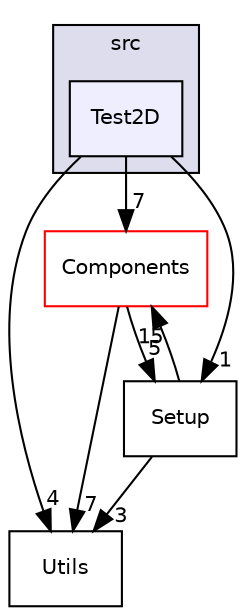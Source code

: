 digraph "Test2D" {
  bgcolor=transparent;
  compound=true
  node [ fontsize="10", fontname="Helvetica"];
  edge [ labelfontsize="10", labelfontname="Helvetica"];
  subgraph clusterdir_68267d1309a1af8e8297ef4c3efbcdba {
    graph [ bgcolor="#ddddee", pencolor="black", label="src" fontname="Helvetica", fontsize="10", URL="dir_68267d1309a1af8e8297ef4c3efbcdba.html"]
  dir_36bba9d037daf0d79b2be41854312f76 [shape=box, label="Test2D", style="filled", fillcolor="#eeeeff", pencolor="black", URL="dir_36bba9d037daf0d79b2be41854312f76.html"];
  }
  dir_a7363e98f9e0bdd87618633653859815 [shape=box label="Utils" URL="dir_a7363e98f9e0bdd87618633653859815.html"];
  dir_c610c8504d46288da7634b3c0b18263f [shape=box label="Components" color="red" URL="dir_c610c8504d46288da7634b3c0b18263f.html"];
  dir_d255330d476a03f00d6031c109b5ab10 [shape=box label="Setup" URL="dir_d255330d476a03f00d6031c109b5ab10.html"];
  dir_c610c8504d46288da7634b3c0b18263f->dir_a7363e98f9e0bdd87618633653859815 [headlabel="7", labeldistance=1.5 headhref="dir_000002_000001.html"];
  dir_c610c8504d46288da7634b3c0b18263f->dir_d255330d476a03f00d6031c109b5ab10 [headlabel="5", labeldistance=1.5 headhref="dir_000002_000012.html"];
  dir_d255330d476a03f00d6031c109b5ab10->dir_a7363e98f9e0bdd87618633653859815 [headlabel="3", labeldistance=1.5 headhref="dir_000012_000001.html"];
  dir_d255330d476a03f00d6031c109b5ab10->dir_c610c8504d46288da7634b3c0b18263f [headlabel="15", labeldistance=1.5 headhref="dir_000012_000002.html"];
  dir_36bba9d037daf0d79b2be41854312f76->dir_a7363e98f9e0bdd87618633653859815 [headlabel="4", labeldistance=1.5 headhref="dir_000005_000001.html"];
  dir_36bba9d037daf0d79b2be41854312f76->dir_c610c8504d46288da7634b3c0b18263f [headlabel="7", labeldistance=1.5 headhref="dir_000005_000002.html"];
  dir_36bba9d037daf0d79b2be41854312f76->dir_d255330d476a03f00d6031c109b5ab10 [headlabel="1", labeldistance=1.5 headhref="dir_000005_000012.html"];
}
